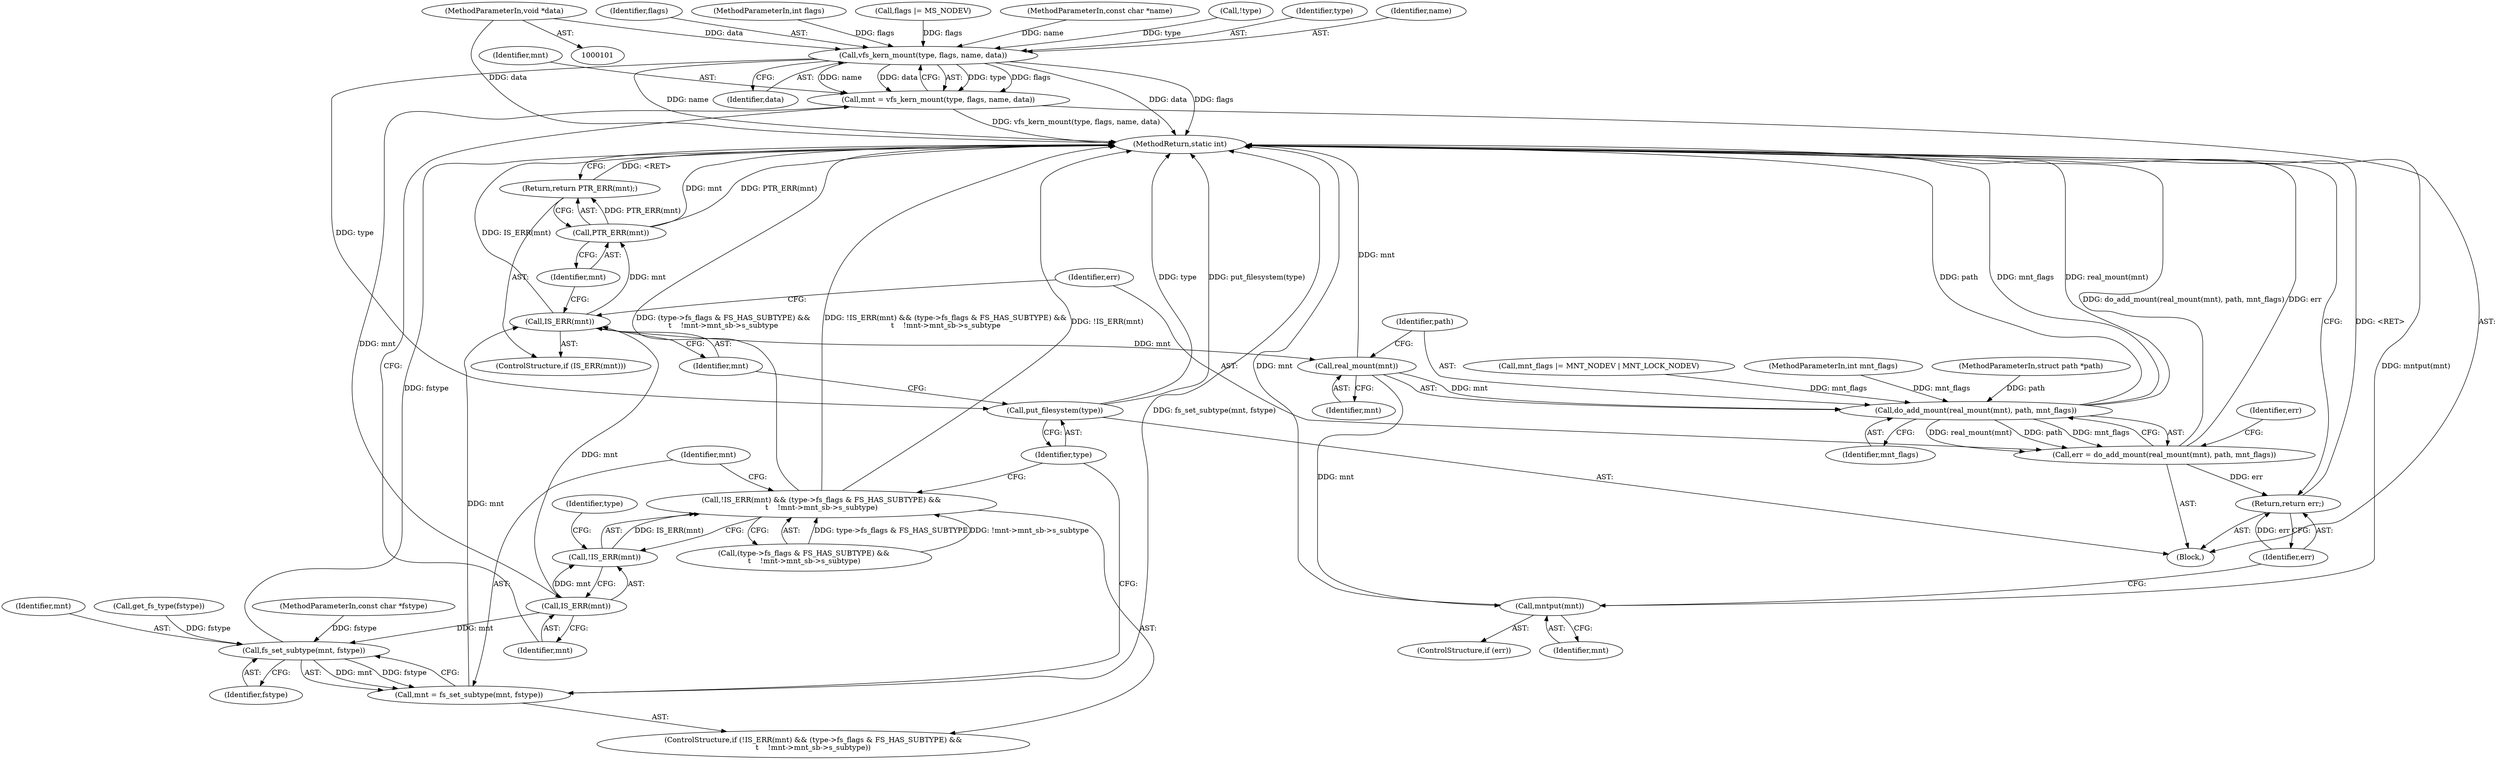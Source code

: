 digraph "0_linux_9566d6742852c527bf5af38af5cbb878dad75705_0@pointer" {
"1000107" [label="(MethodParameterIn,void *data)"];
"1000175" [label="(Call,vfs_kern_mount(type, flags, name, data))"];
"1000173" [label="(Call,mnt = vfs_kern_mount(type, flags, name, data))"];
"1000183" [label="(Call,IS_ERR(mnt))"];
"1000182" [label="(Call,!IS_ERR(mnt))"];
"1000181" [label="(Call,!IS_ERR(mnt) && (type->fs_flags & FS_HAS_SUBTYPE) &&\n\t    !mnt->mnt_sb->s_subtype)"];
"1000199" [label="(Call,fs_set_subtype(mnt, fstype))"];
"1000197" [label="(Call,mnt = fs_set_subtype(mnt, fstype))"];
"1000205" [label="(Call,IS_ERR(mnt))"];
"1000208" [label="(Call,PTR_ERR(mnt))"];
"1000207" [label="(Return,return PTR_ERR(mnt);)"];
"1000213" [label="(Call,real_mount(mnt))"];
"1000212" [label="(Call,do_add_mount(real_mount(mnt), path, mnt_flags))"];
"1000210" [label="(Call,err = do_add_mount(real_mount(mnt), path, mnt_flags))"];
"1000221" [label="(Return,return err;)"];
"1000219" [label="(Call,mntput(mnt))"];
"1000202" [label="(Call,put_filesystem(type))"];
"1000205" [label="(Call,IS_ERR(mnt))"];
"1000168" [label="(Call,mnt_flags |= MNT_NODEV | MNT_LOCK_NODEV)"];
"1000201" [label="(Identifier,fstype)"];
"1000220" [label="(Identifier,mnt)"];
"1000217" [label="(ControlStructure,if (err))"];
"1000185" [label="(Call,(type->fs_flags & FS_HAS_SUBTYPE) &&\n\t    !mnt->mnt_sb->s_subtype)"];
"1000175" [label="(Call,vfs_kern_mount(type, flags, name, data))"];
"1000208" [label="(Call,PTR_ERR(mnt))"];
"1000182" [label="(Call,!IS_ERR(mnt))"];
"1000176" [label="(Identifier,type)"];
"1000203" [label="(Identifier,type)"];
"1000216" [label="(Identifier,mnt_flags)"];
"1000179" [label="(Identifier,data)"];
"1000211" [label="(Identifier,err)"];
"1000174" [label="(Identifier,mnt)"];
"1000218" [label="(Identifier,err)"];
"1000108" [label="(Block,)"];
"1000206" [label="(Identifier,mnt)"];
"1000202" [label="(Call,put_filesystem(type))"];
"1000209" [label="(Identifier,mnt)"];
"1000200" [label="(Identifier,mnt)"];
"1000178" [label="(Identifier,name)"];
"1000181" [label="(Call,!IS_ERR(mnt) && (type->fs_flags & FS_HAS_SUBTYPE) &&\n\t    !mnt->mnt_sb->s_subtype)"];
"1000180" [label="(ControlStructure,if (!IS_ERR(mnt) && (type->fs_flags & FS_HAS_SUBTYPE) &&\n\t    !mnt->mnt_sb->s_subtype))"];
"1000213" [label="(Call,real_mount(mnt))"];
"1000219" [label="(Call,mntput(mnt))"];
"1000177" [label="(Identifier,flags)"];
"1000104" [label="(MethodParameterIn,int flags)"];
"1000204" [label="(ControlStructure,if (IS_ERR(mnt)))"];
"1000107" [label="(MethodParameterIn,void *data)"];
"1000173" [label="(Call,mnt = vfs_kern_mount(type, flags, name, data))"];
"1000222" [label="(Identifier,err)"];
"1000212" [label="(Call,do_add_mount(real_mount(mnt), path, mnt_flags))"];
"1000165" [label="(Call,flags |= MS_NODEV)"];
"1000207" [label="(Return,return PTR_ERR(mnt);)"];
"1000215" [label="(Identifier,path)"];
"1000199" [label="(Call,fs_set_subtype(mnt, fstype))"];
"1000221" [label="(Return,return err;)"];
"1000198" [label="(Identifier,mnt)"];
"1000106" [label="(MethodParameterIn,const char *name)"];
"1000105" [label="(MethodParameterIn,int mnt_flags)"];
"1000133" [label="(Call,!type)"];
"1000184" [label="(Identifier,mnt)"];
"1000223" [label="(MethodReturn,static int)"];
"1000130" [label="(Call,get_fs_type(fstype))"];
"1000103" [label="(MethodParameterIn,const char *fstype)"];
"1000210" [label="(Call,err = do_add_mount(real_mount(mnt), path, mnt_flags))"];
"1000183" [label="(Call,IS_ERR(mnt))"];
"1000214" [label="(Identifier,mnt)"];
"1000102" [label="(MethodParameterIn,struct path *path)"];
"1000188" [label="(Identifier,type)"];
"1000197" [label="(Call,mnt = fs_set_subtype(mnt, fstype))"];
"1000107" -> "1000101"  [label="AST: "];
"1000107" -> "1000223"  [label="DDG: data"];
"1000107" -> "1000175"  [label="DDG: data"];
"1000175" -> "1000173"  [label="AST: "];
"1000175" -> "1000179"  [label="CFG: "];
"1000176" -> "1000175"  [label="AST: "];
"1000177" -> "1000175"  [label="AST: "];
"1000178" -> "1000175"  [label="AST: "];
"1000179" -> "1000175"  [label="AST: "];
"1000173" -> "1000175"  [label="CFG: "];
"1000175" -> "1000223"  [label="DDG: name"];
"1000175" -> "1000223"  [label="DDG: data"];
"1000175" -> "1000223"  [label="DDG: flags"];
"1000175" -> "1000173"  [label="DDG: type"];
"1000175" -> "1000173"  [label="DDG: flags"];
"1000175" -> "1000173"  [label="DDG: name"];
"1000175" -> "1000173"  [label="DDG: data"];
"1000133" -> "1000175"  [label="DDG: type"];
"1000165" -> "1000175"  [label="DDG: flags"];
"1000104" -> "1000175"  [label="DDG: flags"];
"1000106" -> "1000175"  [label="DDG: name"];
"1000175" -> "1000202"  [label="DDG: type"];
"1000173" -> "1000108"  [label="AST: "];
"1000174" -> "1000173"  [label="AST: "];
"1000184" -> "1000173"  [label="CFG: "];
"1000173" -> "1000223"  [label="DDG: vfs_kern_mount(type, flags, name, data)"];
"1000173" -> "1000183"  [label="DDG: mnt"];
"1000183" -> "1000182"  [label="AST: "];
"1000183" -> "1000184"  [label="CFG: "];
"1000184" -> "1000183"  [label="AST: "];
"1000182" -> "1000183"  [label="CFG: "];
"1000183" -> "1000182"  [label="DDG: mnt"];
"1000183" -> "1000199"  [label="DDG: mnt"];
"1000183" -> "1000205"  [label="DDG: mnt"];
"1000182" -> "1000181"  [label="AST: "];
"1000188" -> "1000182"  [label="CFG: "];
"1000181" -> "1000182"  [label="CFG: "];
"1000182" -> "1000181"  [label="DDG: IS_ERR(mnt)"];
"1000181" -> "1000180"  [label="AST: "];
"1000181" -> "1000185"  [label="CFG: "];
"1000185" -> "1000181"  [label="AST: "];
"1000198" -> "1000181"  [label="CFG: "];
"1000203" -> "1000181"  [label="CFG: "];
"1000181" -> "1000223"  [label="DDG: (type->fs_flags & FS_HAS_SUBTYPE) &&\n\t    !mnt->mnt_sb->s_subtype"];
"1000181" -> "1000223"  [label="DDG: !IS_ERR(mnt) && (type->fs_flags & FS_HAS_SUBTYPE) &&\n\t    !mnt->mnt_sb->s_subtype"];
"1000181" -> "1000223"  [label="DDG: !IS_ERR(mnt)"];
"1000185" -> "1000181"  [label="DDG: type->fs_flags & FS_HAS_SUBTYPE"];
"1000185" -> "1000181"  [label="DDG: !mnt->mnt_sb->s_subtype"];
"1000199" -> "1000197"  [label="AST: "];
"1000199" -> "1000201"  [label="CFG: "];
"1000200" -> "1000199"  [label="AST: "];
"1000201" -> "1000199"  [label="AST: "];
"1000197" -> "1000199"  [label="CFG: "];
"1000199" -> "1000223"  [label="DDG: fstype"];
"1000199" -> "1000197"  [label="DDG: mnt"];
"1000199" -> "1000197"  [label="DDG: fstype"];
"1000130" -> "1000199"  [label="DDG: fstype"];
"1000103" -> "1000199"  [label="DDG: fstype"];
"1000197" -> "1000180"  [label="AST: "];
"1000198" -> "1000197"  [label="AST: "];
"1000203" -> "1000197"  [label="CFG: "];
"1000197" -> "1000223"  [label="DDG: fs_set_subtype(mnt, fstype)"];
"1000197" -> "1000205"  [label="DDG: mnt"];
"1000205" -> "1000204"  [label="AST: "];
"1000205" -> "1000206"  [label="CFG: "];
"1000206" -> "1000205"  [label="AST: "];
"1000209" -> "1000205"  [label="CFG: "];
"1000211" -> "1000205"  [label="CFG: "];
"1000205" -> "1000223"  [label="DDG: IS_ERR(mnt)"];
"1000205" -> "1000208"  [label="DDG: mnt"];
"1000205" -> "1000213"  [label="DDG: mnt"];
"1000208" -> "1000207"  [label="AST: "];
"1000208" -> "1000209"  [label="CFG: "];
"1000209" -> "1000208"  [label="AST: "];
"1000207" -> "1000208"  [label="CFG: "];
"1000208" -> "1000223"  [label="DDG: mnt"];
"1000208" -> "1000223"  [label="DDG: PTR_ERR(mnt)"];
"1000208" -> "1000207"  [label="DDG: PTR_ERR(mnt)"];
"1000207" -> "1000204"  [label="AST: "];
"1000223" -> "1000207"  [label="CFG: "];
"1000207" -> "1000223"  [label="DDG: <RET>"];
"1000213" -> "1000212"  [label="AST: "];
"1000213" -> "1000214"  [label="CFG: "];
"1000214" -> "1000213"  [label="AST: "];
"1000215" -> "1000213"  [label="CFG: "];
"1000213" -> "1000223"  [label="DDG: mnt"];
"1000213" -> "1000212"  [label="DDG: mnt"];
"1000213" -> "1000219"  [label="DDG: mnt"];
"1000212" -> "1000210"  [label="AST: "];
"1000212" -> "1000216"  [label="CFG: "];
"1000215" -> "1000212"  [label="AST: "];
"1000216" -> "1000212"  [label="AST: "];
"1000210" -> "1000212"  [label="CFG: "];
"1000212" -> "1000223"  [label="DDG: mnt_flags"];
"1000212" -> "1000223"  [label="DDG: real_mount(mnt)"];
"1000212" -> "1000223"  [label="DDG: path"];
"1000212" -> "1000210"  [label="DDG: real_mount(mnt)"];
"1000212" -> "1000210"  [label="DDG: path"];
"1000212" -> "1000210"  [label="DDG: mnt_flags"];
"1000102" -> "1000212"  [label="DDG: path"];
"1000168" -> "1000212"  [label="DDG: mnt_flags"];
"1000105" -> "1000212"  [label="DDG: mnt_flags"];
"1000210" -> "1000108"  [label="AST: "];
"1000211" -> "1000210"  [label="AST: "];
"1000218" -> "1000210"  [label="CFG: "];
"1000210" -> "1000223"  [label="DDG: do_add_mount(real_mount(mnt), path, mnt_flags)"];
"1000210" -> "1000223"  [label="DDG: err"];
"1000210" -> "1000221"  [label="DDG: err"];
"1000221" -> "1000108"  [label="AST: "];
"1000221" -> "1000222"  [label="CFG: "];
"1000222" -> "1000221"  [label="AST: "];
"1000223" -> "1000221"  [label="CFG: "];
"1000221" -> "1000223"  [label="DDG: <RET>"];
"1000222" -> "1000221"  [label="DDG: err"];
"1000219" -> "1000217"  [label="AST: "];
"1000219" -> "1000220"  [label="CFG: "];
"1000220" -> "1000219"  [label="AST: "];
"1000222" -> "1000219"  [label="CFG: "];
"1000219" -> "1000223"  [label="DDG: mntput(mnt)"];
"1000219" -> "1000223"  [label="DDG: mnt"];
"1000202" -> "1000108"  [label="AST: "];
"1000202" -> "1000203"  [label="CFG: "];
"1000203" -> "1000202"  [label="AST: "];
"1000206" -> "1000202"  [label="CFG: "];
"1000202" -> "1000223"  [label="DDG: type"];
"1000202" -> "1000223"  [label="DDG: put_filesystem(type)"];
}
